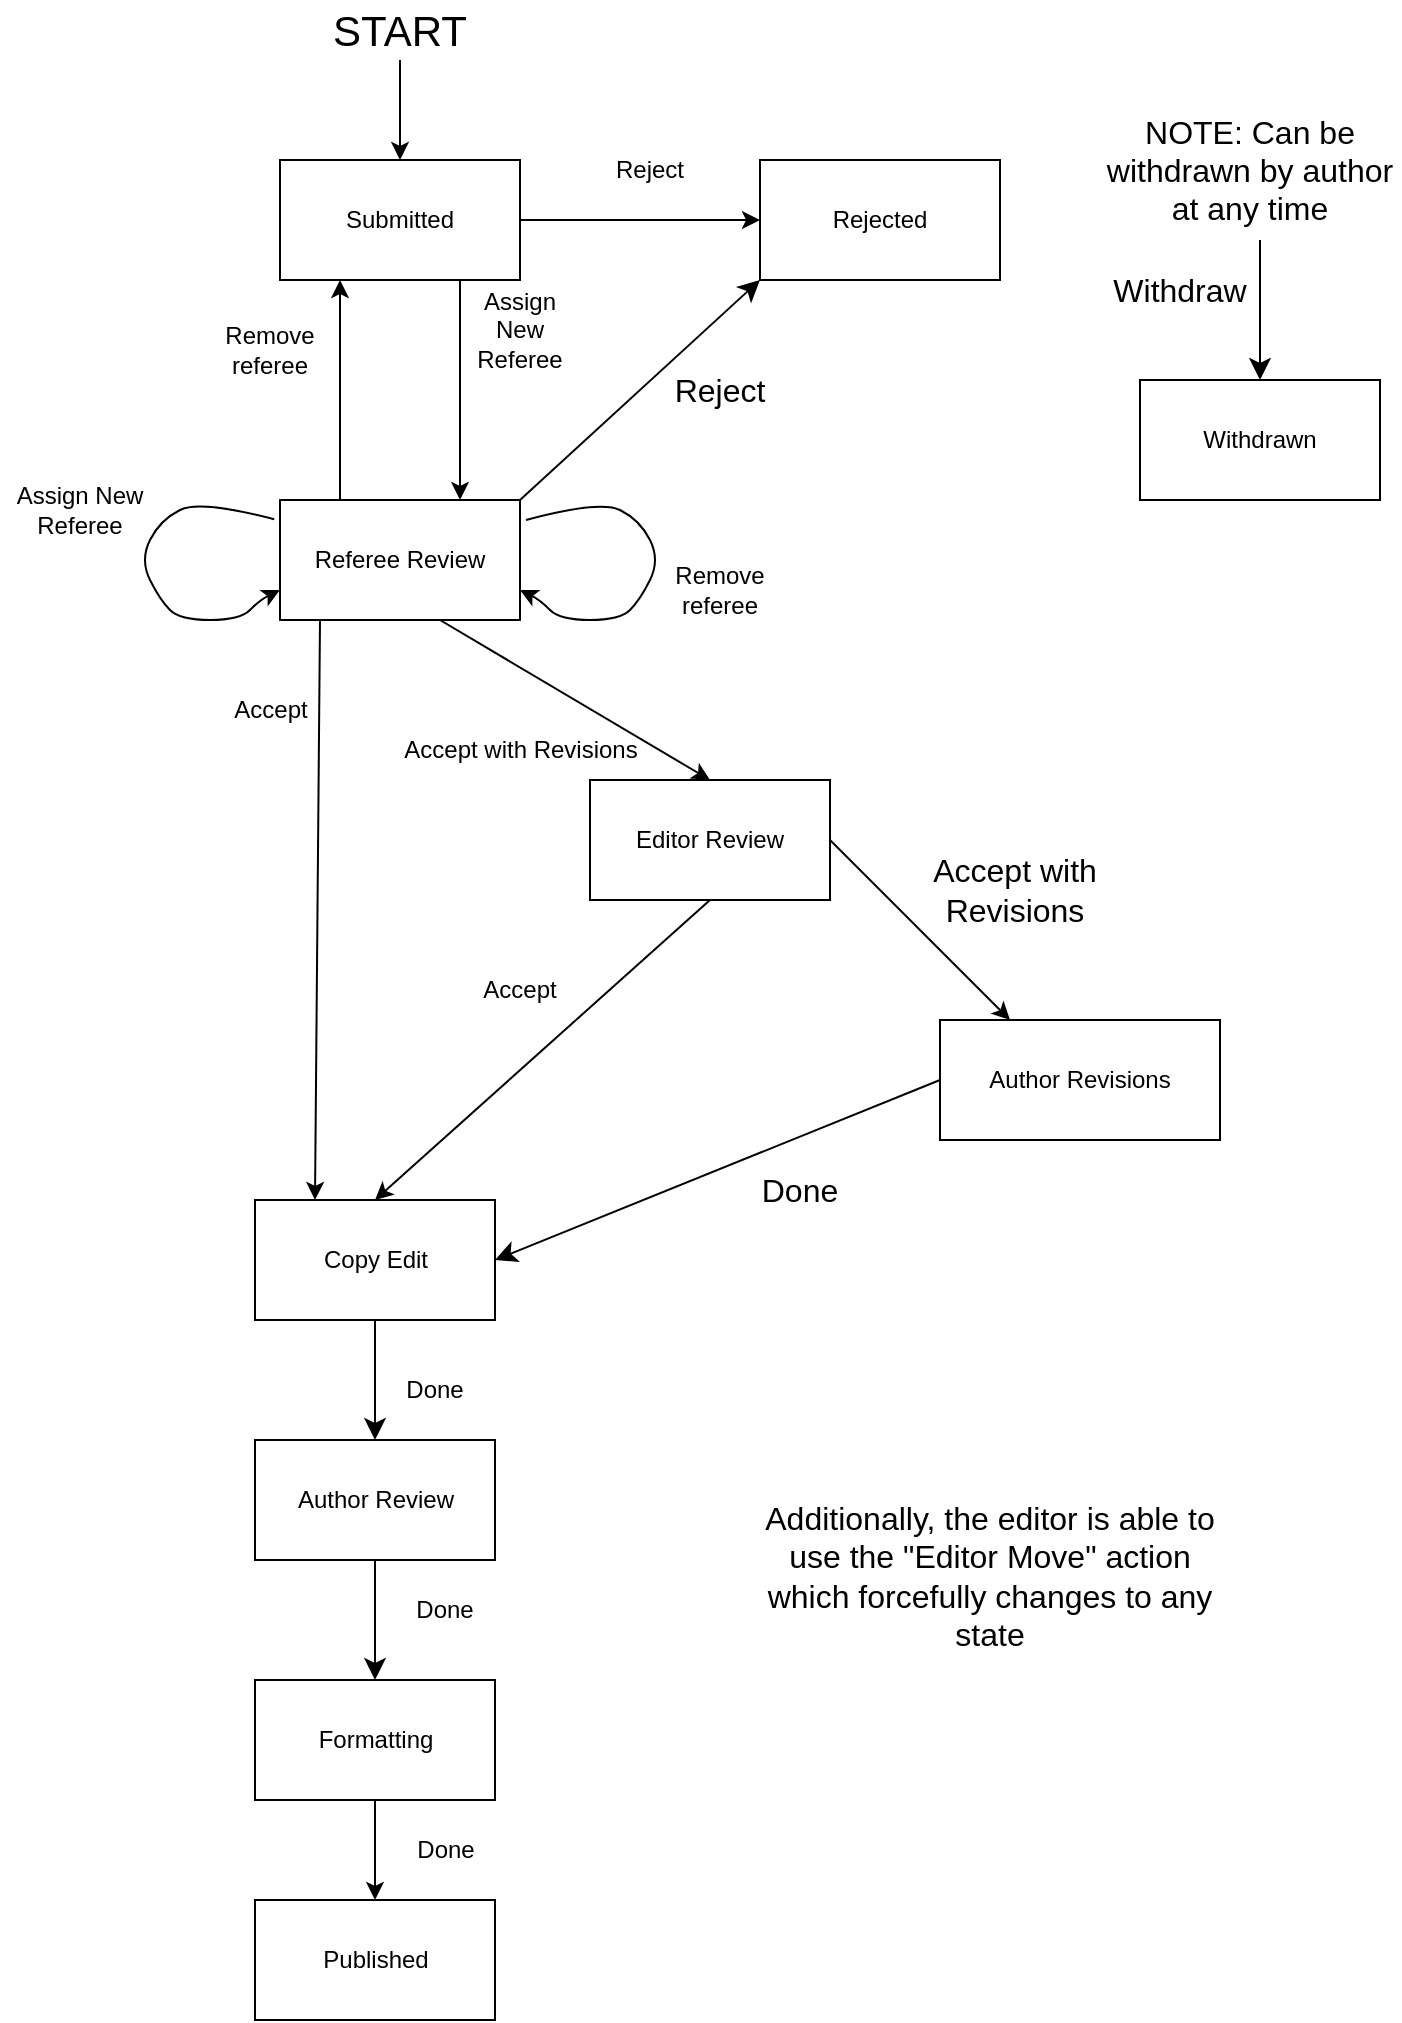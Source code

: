 <mxfile version="24.7.6">
  <diagram id="C5RBs43oDa-KdzZeNtuy" name="Page-1">
    <mxGraphModel dx="1509" dy="1694" grid="1" gridSize="10" guides="1" tooltips="1" connect="1" arrows="1" fold="1" page="0" pageScale="1" pageWidth="827" pageHeight="1169" math="0" shadow="0">
      <root>
        <mxCell id="WIyWlLk6GJQsqaUBKTNV-0" />
        <mxCell id="WIyWlLk6GJQsqaUBKTNV-1" parent="WIyWlLk6GJQsqaUBKTNV-0" />
        <mxCell id="ha09b_qebTmNtz7dc31P-0" value="Referee Review" style="rounded=0;whiteSpace=wrap;html=1;" parent="WIyWlLk6GJQsqaUBKTNV-1" vertex="1">
          <mxGeometry x="-550" y="-190" width="120" height="60" as="geometry" />
        </mxCell>
        <mxCell id="ha09b_qebTmNtz7dc31P-1" value="&lt;div&gt;Editor Review&lt;/div&gt;" style="rounded=0;whiteSpace=wrap;html=1;" parent="WIyWlLk6GJQsqaUBKTNV-1" vertex="1">
          <mxGeometry x="-395" y="-50" width="120" height="60" as="geometry" />
        </mxCell>
        <mxCell id="ha09b_qebTmNtz7dc31P-2" value="" style="endArrow=classic;html=1;rounded=0;exitX=0.25;exitY=1;exitDx=0;exitDy=0;entryX=0.25;entryY=0;entryDx=0;entryDy=0;" parent="WIyWlLk6GJQsqaUBKTNV-1" target="ha09b_qebTmNtz7dc31P-20" edge="1">
          <mxGeometry width="50" height="50" relative="1" as="geometry">
            <mxPoint x="-530" y="-130" as="sourcePoint" />
            <mxPoint x="-520" y="-80" as="targetPoint" />
          </mxGeometry>
        </mxCell>
        <mxCell id="ha09b_qebTmNtz7dc31P-3" value="" style="endArrow=classic;html=1;rounded=0;entryX=0.5;entryY=0;entryDx=0;entryDy=0;exitX=0.75;exitY=1;exitDx=0;exitDy=0;" parent="WIyWlLk6GJQsqaUBKTNV-1" target="ha09b_qebTmNtz7dc31P-1" edge="1">
          <mxGeometry width="50" height="50" relative="1" as="geometry">
            <mxPoint x="-470" y="-130" as="sourcePoint" />
            <mxPoint x="-520" y="-80" as="targetPoint" />
          </mxGeometry>
        </mxCell>
        <mxCell id="ha09b_qebTmNtz7dc31P-4" value="Accept with Revisions" style="text;html=1;align=center;verticalAlign=middle;resizable=0;points=[];autosize=1;strokeColor=none;fillColor=none;" parent="WIyWlLk6GJQsqaUBKTNV-1" vertex="1">
          <mxGeometry x="-500" y="-80" width="140" height="30" as="geometry" />
        </mxCell>
        <mxCell id="ha09b_qebTmNtz7dc31P-5" value="&lt;div&gt;Accept&lt;/div&gt;" style="text;html=1;align=center;verticalAlign=middle;resizable=0;points=[];autosize=1;strokeColor=none;fillColor=none;" parent="WIyWlLk6GJQsqaUBKTNV-1" vertex="1">
          <mxGeometry x="-585" y="-100" width="60" height="30" as="geometry" />
        </mxCell>
        <mxCell id="ha09b_qebTmNtz7dc31P-6" value="&lt;div&gt;Author Revisions&lt;/div&gt;" style="rounded=0;whiteSpace=wrap;html=1;" parent="WIyWlLk6GJQsqaUBKTNV-1" vertex="1">
          <mxGeometry x="-220" y="70" width="140" height="60" as="geometry" />
        </mxCell>
        <mxCell id="ha09b_qebTmNtz7dc31P-7" value="" style="endArrow=classic;html=1;rounded=0;entryX=0.25;entryY=0;entryDx=0;entryDy=0;exitX=1;exitY=0.5;exitDx=0;exitDy=0;" parent="WIyWlLk6GJQsqaUBKTNV-1" source="ha09b_qebTmNtz7dc31P-1" target="ha09b_qebTmNtz7dc31P-6" edge="1">
          <mxGeometry width="50" height="50" relative="1" as="geometry">
            <mxPoint x="-270" y="-30" as="sourcePoint" />
            <mxPoint x="-247.5" y="135" as="targetPoint" />
          </mxGeometry>
        </mxCell>
        <mxCell id="ha09b_qebTmNtz7dc31P-8" value="" style="curved=1;endArrow=classic;html=1;rounded=0;exitX=-0.024;exitY=0.16;exitDx=0;exitDy=0;entryX=0;entryY=0.75;entryDx=0;entryDy=0;exitPerimeter=0;" parent="WIyWlLk6GJQsqaUBKTNV-1" source="ha09b_qebTmNtz7dc31P-0" target="ha09b_qebTmNtz7dc31P-0" edge="1">
          <mxGeometry width="50" height="50" relative="1" as="geometry">
            <mxPoint x="-560" y="-175" as="sourcePoint" />
            <mxPoint x="-570" y="-140" as="targetPoint" />
            <Array as="points">
              <mxPoint x="-590" y="-190" />
              <mxPoint x="-610" y="-180" />
              <mxPoint x="-620" y="-160" />
              <mxPoint x="-610" y="-140" />
              <mxPoint x="-600" y="-130" />
              <mxPoint x="-570" y="-130" />
              <mxPoint x="-560" y="-140" />
            </Array>
          </mxGeometry>
        </mxCell>
        <mxCell id="ha09b_qebTmNtz7dc31P-9" value="Assign New Referee" style="text;html=1;align=center;verticalAlign=middle;whiteSpace=wrap;rounded=0;" parent="WIyWlLk6GJQsqaUBKTNV-1" vertex="1">
          <mxGeometry x="-690" y="-200" width="80" height="30" as="geometry" />
        </mxCell>
        <mxCell id="ha09b_qebTmNtz7dc31P-10" style="edgeStyle=orthogonalEdgeStyle;rounded=0;orthogonalLoop=1;jettySize=auto;html=1;entryX=0;entryY=0.5;entryDx=0;entryDy=0;" parent="WIyWlLk6GJQsqaUBKTNV-1" source="ha09b_qebTmNtz7dc31P-11" target="ha09b_qebTmNtz7dc31P-12" edge="1">
          <mxGeometry relative="1" as="geometry" />
        </mxCell>
        <mxCell id="ha09b_qebTmNtz7dc31P-11" value="Submitted" style="rounded=0;whiteSpace=wrap;html=1;" parent="WIyWlLk6GJQsqaUBKTNV-1" vertex="1">
          <mxGeometry x="-550" y="-360" width="120" height="60" as="geometry" />
        </mxCell>
        <mxCell id="ha09b_qebTmNtz7dc31P-12" value="Rejected" style="rounded=0;whiteSpace=wrap;html=1;" parent="WIyWlLk6GJQsqaUBKTNV-1" vertex="1">
          <mxGeometry x="-310" y="-360" width="120" height="60" as="geometry" />
        </mxCell>
        <mxCell id="ha09b_qebTmNtz7dc31P-13" value="&lt;div&gt;Reject&lt;/div&gt;" style="text;html=1;align=center;verticalAlign=middle;whiteSpace=wrap;rounded=0;" parent="WIyWlLk6GJQsqaUBKTNV-1" vertex="1">
          <mxGeometry x="-395" y="-370" width="60" height="30" as="geometry" />
        </mxCell>
        <mxCell id="ha09b_qebTmNtz7dc31P-14" value="" style="endArrow=classic;html=1;rounded=0;exitX=0.75;exitY=1;exitDx=0;exitDy=0;entryX=0.75;entryY=0;entryDx=0;entryDy=0;" parent="WIyWlLk6GJQsqaUBKTNV-1" target="ha09b_qebTmNtz7dc31P-0" edge="1">
          <mxGeometry width="50" height="50" relative="1" as="geometry">
            <mxPoint x="-459.997" y="-300" as="sourcePoint" />
            <mxPoint x="-490" y="-270" as="targetPoint" />
          </mxGeometry>
        </mxCell>
        <mxCell id="ha09b_qebTmNtz7dc31P-15" value="" style="endArrow=classic;html=1;rounded=0;exitX=0.25;exitY=0;exitDx=0;exitDy=0;entryX=0.25;entryY=1;entryDx=0;entryDy=0;" parent="WIyWlLk6GJQsqaUBKTNV-1" source="ha09b_qebTmNtz7dc31P-0" edge="1">
          <mxGeometry width="50" height="50" relative="1" as="geometry">
            <mxPoint x="-540" y="-220" as="sourcePoint" />
            <mxPoint x="-519.997" y="-300" as="targetPoint" />
          </mxGeometry>
        </mxCell>
        <mxCell id="ha09b_qebTmNtz7dc31P-16" value="Assign New Referee" style="text;html=1;align=center;verticalAlign=middle;whiteSpace=wrap;rounded=0;" parent="WIyWlLk6GJQsqaUBKTNV-1" vertex="1">
          <mxGeometry x="-460" y="-290" width="60" height="30" as="geometry" />
        </mxCell>
        <mxCell id="ha09b_qebTmNtz7dc31P-17" value="Remove referee" style="text;html=1;align=center;verticalAlign=middle;whiteSpace=wrap;rounded=0;" parent="WIyWlLk6GJQsqaUBKTNV-1" vertex="1">
          <mxGeometry x="-590" y="-290" width="70" height="50" as="geometry" />
        </mxCell>
        <mxCell id="ha09b_qebTmNtz7dc31P-18" value="&lt;div&gt;Remove referee&lt;/div&gt;" style="text;html=1;align=center;verticalAlign=middle;whiteSpace=wrap;rounded=0;" parent="WIyWlLk6GJQsqaUBKTNV-1" vertex="1">
          <mxGeometry x="-360" y="-160" width="60" height="30" as="geometry" />
        </mxCell>
        <mxCell id="ha09b_qebTmNtz7dc31P-42" style="edgeStyle=none;curved=1;rounded=0;orthogonalLoop=1;jettySize=auto;html=1;exitX=0.5;exitY=1;exitDx=0;exitDy=0;entryX=0.5;entryY=0;entryDx=0;entryDy=0;fontSize=12;startSize=8;endSize=8;" parent="WIyWlLk6GJQsqaUBKTNV-1" source="ha09b_qebTmNtz7dc31P-20" target="ha09b_qebTmNtz7dc31P-41" edge="1">
          <mxGeometry relative="1" as="geometry" />
        </mxCell>
        <mxCell id="ha09b_qebTmNtz7dc31P-20" value="Copy Edit" style="rounded=0;whiteSpace=wrap;html=1;" parent="WIyWlLk6GJQsqaUBKTNV-1" vertex="1">
          <mxGeometry x="-562.5" y="160" width="120" height="60" as="geometry" />
        </mxCell>
        <mxCell id="ha09b_qebTmNtz7dc31P-21" style="edgeStyle=orthogonalEdgeStyle;rounded=0;orthogonalLoop=1;jettySize=auto;html=1;entryX=0.5;entryY=0;entryDx=0;entryDy=0;" parent="WIyWlLk6GJQsqaUBKTNV-1" source="ha09b_qebTmNtz7dc31P-22" target="ha09b_qebTmNtz7dc31P-23" edge="1">
          <mxGeometry relative="1" as="geometry" />
        </mxCell>
        <mxCell id="ha09b_qebTmNtz7dc31P-22" value="Formatting" style="rounded=0;whiteSpace=wrap;html=1;" parent="WIyWlLk6GJQsqaUBKTNV-1" vertex="1">
          <mxGeometry x="-562.5" y="400" width="120" height="60" as="geometry" />
        </mxCell>
        <mxCell id="ha09b_qebTmNtz7dc31P-23" value="Published" style="rounded=0;whiteSpace=wrap;html=1;" parent="WIyWlLk6GJQsqaUBKTNV-1" vertex="1">
          <mxGeometry x="-562.5" y="510" width="120" height="60" as="geometry" />
        </mxCell>
        <mxCell id="ha09b_qebTmNtz7dc31P-24" value="" style="endArrow=classic;html=1;rounded=0;exitX=0.5;exitY=1;exitDx=0;exitDy=0;entryX=0.5;entryY=0;entryDx=0;entryDy=0;" parent="WIyWlLk6GJQsqaUBKTNV-1" source="ha09b_qebTmNtz7dc31P-1" target="ha09b_qebTmNtz7dc31P-20" edge="1">
          <mxGeometry width="50" height="50" relative="1" as="geometry">
            <mxPoint x="-520" y="100" as="sourcePoint" />
            <mxPoint x="-470" y="50" as="targetPoint" />
          </mxGeometry>
        </mxCell>
        <mxCell id="ha09b_qebTmNtz7dc31P-25" value="Accept" style="text;html=1;align=center;verticalAlign=middle;whiteSpace=wrap;rounded=0;" parent="WIyWlLk6GJQsqaUBKTNV-1" vertex="1">
          <mxGeometry x="-460" y="40" width="60" height="30" as="geometry" />
        </mxCell>
        <mxCell id="ha09b_qebTmNtz7dc31P-26" value="Done" style="text;html=1;align=center;verticalAlign=middle;whiteSpace=wrap;rounded=0;" parent="WIyWlLk6GJQsqaUBKTNV-1" vertex="1">
          <mxGeometry x="-515" y="240" width="85" height="30" as="geometry" />
        </mxCell>
        <mxCell id="ha09b_qebTmNtz7dc31P-27" value="Done" style="text;html=1;align=center;verticalAlign=middle;whiteSpace=wrap;rounded=0;" parent="WIyWlLk6GJQsqaUBKTNV-1" vertex="1">
          <mxGeometry x="-497.5" y="470" width="60" height="30" as="geometry" />
        </mxCell>
        <mxCell id="ha09b_qebTmNtz7dc31P-28" value="" style="endArrow=classic;html=1;rounded=0;entryX=0.5;entryY=0;entryDx=0;entryDy=0;" parent="WIyWlLk6GJQsqaUBKTNV-1" target="ha09b_qebTmNtz7dc31P-11" edge="1">
          <mxGeometry width="50" height="50" relative="1" as="geometry">
            <mxPoint x="-490" y="-410" as="sourcePoint" />
            <mxPoint x="-320" y="-280" as="targetPoint" />
          </mxGeometry>
        </mxCell>
        <mxCell id="ha09b_qebTmNtz7dc31P-29" value="&lt;font style=&quot;font-size: 21px;&quot;&gt;START&lt;/font&gt;" style="text;html=1;align=center;verticalAlign=middle;whiteSpace=wrap;rounded=0;" parent="WIyWlLk6GJQsqaUBKTNV-1" vertex="1">
          <mxGeometry x="-520" y="-440" width="60" height="30" as="geometry" />
        </mxCell>
        <mxCell id="ha09b_qebTmNtz7dc31P-30" value="" style="curved=1;endArrow=classic;html=1;rounded=0;exitX=-0.024;exitY=0.16;exitDx=0;exitDy=0;entryX=0;entryY=0.75;entryDx=0;entryDy=0;exitPerimeter=0;" parent="WIyWlLk6GJQsqaUBKTNV-1" edge="1">
          <mxGeometry width="50" height="50" relative="1" as="geometry">
            <mxPoint x="-427" y="-180" as="sourcePoint" />
            <mxPoint x="-430" y="-145" as="targetPoint" />
            <Array as="points">
              <mxPoint x="-390" y="-190" />
              <mxPoint x="-370" y="-180" />
              <mxPoint x="-360" y="-160" />
              <mxPoint x="-370" y="-140" />
              <mxPoint x="-380" y="-130" />
              <mxPoint x="-410" y="-130" />
              <mxPoint x="-420" y="-140" />
            </Array>
          </mxGeometry>
        </mxCell>
        <mxCell id="ha09b_qebTmNtz7dc31P-31" value="" style="endArrow=classic;html=1;rounded=0;fontSize=12;startSize=8;endSize=8;curved=1;" parent="WIyWlLk6GJQsqaUBKTNV-1" edge="1">
          <mxGeometry width="50" height="50" relative="1" as="geometry">
            <mxPoint x="-60" y="-320" as="sourcePoint" />
            <mxPoint x="-60" y="-250" as="targetPoint" />
          </mxGeometry>
        </mxCell>
        <mxCell id="ha09b_qebTmNtz7dc31P-32" value="Withdrawn" style="rounded=0;whiteSpace=wrap;html=1;" parent="WIyWlLk6GJQsqaUBKTNV-1" vertex="1">
          <mxGeometry x="-120" y="-250" width="120" height="60" as="geometry" />
        </mxCell>
        <mxCell id="ha09b_qebTmNtz7dc31P-33" value="" style="endArrow=classic;html=1;rounded=0;fontSize=12;startSize=8;endSize=8;curved=1;entryX=0;entryY=1;entryDx=0;entryDy=0;" parent="WIyWlLk6GJQsqaUBKTNV-1" target="ha09b_qebTmNtz7dc31P-12" edge="1">
          <mxGeometry width="50" height="50" relative="1" as="geometry">
            <mxPoint x="-430" y="-190" as="sourcePoint" />
            <mxPoint x="-380" y="-240" as="targetPoint" />
          </mxGeometry>
        </mxCell>
        <mxCell id="ha09b_qebTmNtz7dc31P-34" value="Reject" style="text;html=1;align=center;verticalAlign=middle;whiteSpace=wrap;rounded=0;fontSize=16;" parent="WIyWlLk6GJQsqaUBKTNV-1" vertex="1">
          <mxGeometry x="-360" y="-260" width="60" height="30" as="geometry" />
        </mxCell>
        <mxCell id="ha09b_qebTmNtz7dc31P-35" value="NOTE: Can be withdrawn by author at any time" style="text;html=1;align=center;verticalAlign=middle;whiteSpace=wrap;rounded=0;fontSize=16;" parent="WIyWlLk6GJQsqaUBKTNV-1" vertex="1">
          <mxGeometry x="-140" y="-370" width="150" height="30" as="geometry" />
        </mxCell>
        <mxCell id="ha09b_qebTmNtz7dc31P-36" value="Withdraw" style="text;html=1;align=center;verticalAlign=middle;whiteSpace=wrap;rounded=0;fontSize=16;" parent="WIyWlLk6GJQsqaUBKTNV-1" vertex="1">
          <mxGeometry x="-130" y="-310" width="60" height="30" as="geometry" />
        </mxCell>
        <mxCell id="ha09b_qebTmNtz7dc31P-37" value="Accept with Revisions" style="text;html=1;align=center;verticalAlign=middle;whiteSpace=wrap;rounded=0;fontSize=16;" parent="WIyWlLk6GJQsqaUBKTNV-1" vertex="1">
          <mxGeometry x="-235" y="-10" width="105" height="30" as="geometry" />
        </mxCell>
        <mxCell id="ha09b_qebTmNtz7dc31P-38" value="" style="endArrow=classic;html=1;rounded=0;fontSize=12;startSize=8;endSize=8;curved=1;exitX=0;exitY=0.5;exitDx=0;exitDy=0;entryX=1;entryY=0.5;entryDx=0;entryDy=0;" parent="WIyWlLk6GJQsqaUBKTNV-1" source="ha09b_qebTmNtz7dc31P-6" target="ha09b_qebTmNtz7dc31P-20" edge="1">
          <mxGeometry width="50" height="50" relative="1" as="geometry">
            <mxPoint x="-220" y="190" as="sourcePoint" />
            <mxPoint x="-60" y="170" as="targetPoint" />
          </mxGeometry>
        </mxCell>
        <mxCell id="ha09b_qebTmNtz7dc31P-39" value="&lt;div&gt;Done&lt;/div&gt;" style="text;html=1;align=center;verticalAlign=middle;whiteSpace=wrap;rounded=0;fontSize=16;" parent="WIyWlLk6GJQsqaUBKTNV-1" vertex="1">
          <mxGeometry x="-320" y="140" width="60" height="30" as="geometry" />
        </mxCell>
        <mxCell id="ha09b_qebTmNtz7dc31P-40" value="&amp;nbsp;" style="text;whiteSpace=wrap;html=1;" parent="WIyWlLk6GJQsqaUBKTNV-1" vertex="1">
          <mxGeometry x="-570" y="-90" width="40" height="40" as="geometry" />
        </mxCell>
        <mxCell id="ha09b_qebTmNtz7dc31P-43" style="edgeStyle=none;curved=1;rounded=0;orthogonalLoop=1;jettySize=auto;html=1;exitX=0.5;exitY=1;exitDx=0;exitDy=0;entryX=0.5;entryY=0;entryDx=0;entryDy=0;fontSize=12;startSize=8;endSize=8;" parent="WIyWlLk6GJQsqaUBKTNV-1" source="ha09b_qebTmNtz7dc31P-41" target="ha09b_qebTmNtz7dc31P-22" edge="1">
          <mxGeometry relative="1" as="geometry" />
        </mxCell>
        <mxCell id="ha09b_qebTmNtz7dc31P-41" value="Author Review" style="rounded=0;whiteSpace=wrap;html=1;" parent="WIyWlLk6GJQsqaUBKTNV-1" vertex="1">
          <mxGeometry x="-562.5" y="280" width="120" height="60" as="geometry" />
        </mxCell>
        <mxCell id="ha09b_qebTmNtz7dc31P-44" value="Done" style="text;html=1;align=center;verticalAlign=middle;whiteSpace=wrap;rounded=0;" parent="WIyWlLk6GJQsqaUBKTNV-1" vertex="1">
          <mxGeometry x="-510" y="350" width="85" height="30" as="geometry" />
        </mxCell>
        <mxCell id="ha09b_qebTmNtz7dc31P-45" style="edgeStyle=none;curved=1;rounded=0;orthogonalLoop=1;jettySize=auto;html=1;exitX=0.5;exitY=1;exitDx=0;exitDy=0;fontSize=12;startSize=8;endSize=8;" parent="WIyWlLk6GJQsqaUBKTNV-1" source="ha09b_qebTmNtz7dc31P-44" target="ha09b_qebTmNtz7dc31P-44" edge="1">
          <mxGeometry relative="1" as="geometry" />
        </mxCell>
        <mxCell id="ha09b_qebTmNtz7dc31P-46" value="Additionally, the editor is able to use the &quot;Editor Move&quot; action which forcefully changes to any state" style="text;html=1;align=center;verticalAlign=middle;whiteSpace=wrap;rounded=0;fontSize=16;" parent="WIyWlLk6GJQsqaUBKTNV-1" vertex="1">
          <mxGeometry x="-310" y="295" width="230" height="105" as="geometry" />
        </mxCell>
      </root>
    </mxGraphModel>
  </diagram>
</mxfile>
